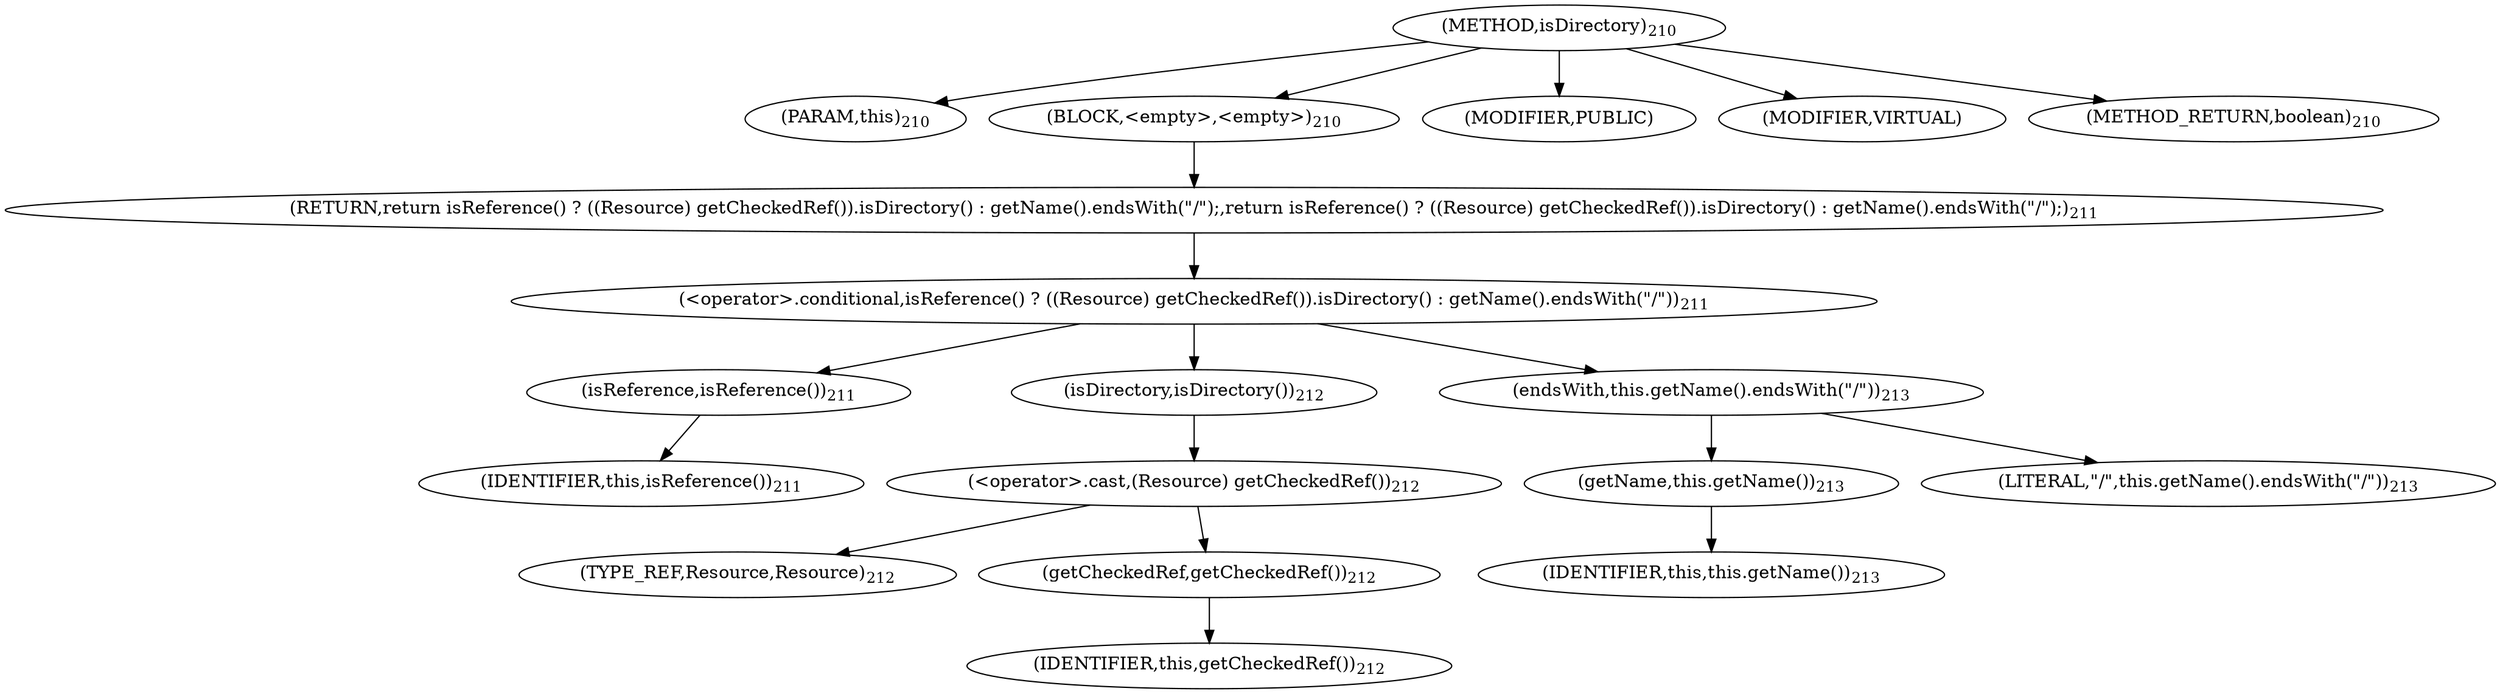 digraph "isDirectory" {  
"300" [label = <(METHOD,isDirectory)<SUB>210</SUB>> ]
"39" [label = <(PARAM,this)<SUB>210</SUB>> ]
"301" [label = <(BLOCK,&lt;empty&gt;,&lt;empty&gt;)<SUB>210</SUB>> ]
"302" [label = <(RETURN,return isReference() ? ((Resource) getCheckedRef()).isDirectory() : getName().endsWith(&quot;/&quot;);,return isReference() ? ((Resource) getCheckedRef()).isDirectory() : getName().endsWith(&quot;/&quot;);)<SUB>211</SUB>> ]
"303" [label = <(&lt;operator&gt;.conditional,isReference() ? ((Resource) getCheckedRef()).isDirectory() : getName().endsWith(&quot;/&quot;))<SUB>211</SUB>> ]
"304" [label = <(isReference,isReference())<SUB>211</SUB>> ]
"38" [label = <(IDENTIFIER,this,isReference())<SUB>211</SUB>> ]
"305" [label = <(isDirectory,isDirectory())<SUB>212</SUB>> ]
"306" [label = <(&lt;operator&gt;.cast,(Resource) getCheckedRef())<SUB>212</SUB>> ]
"307" [label = <(TYPE_REF,Resource,Resource)<SUB>212</SUB>> ]
"308" [label = <(getCheckedRef,getCheckedRef())<SUB>212</SUB>> ]
"40" [label = <(IDENTIFIER,this,getCheckedRef())<SUB>212</SUB>> ]
"309" [label = <(endsWith,this.getName().endsWith(&quot;/&quot;))<SUB>213</SUB>> ]
"310" [label = <(getName,this.getName())<SUB>213</SUB>> ]
"41" [label = <(IDENTIFIER,this,this.getName())<SUB>213</SUB>> ]
"311" [label = <(LITERAL,&quot;/&quot;,this.getName().endsWith(&quot;/&quot;))<SUB>213</SUB>> ]
"312" [label = <(MODIFIER,PUBLIC)> ]
"313" [label = <(MODIFIER,VIRTUAL)> ]
"314" [label = <(METHOD_RETURN,boolean)<SUB>210</SUB>> ]
  "300" -> "39" 
  "300" -> "301" 
  "300" -> "312" 
  "300" -> "313" 
  "300" -> "314" 
  "301" -> "302" 
  "302" -> "303" 
  "303" -> "304" 
  "303" -> "305" 
  "303" -> "309" 
  "304" -> "38" 
  "305" -> "306" 
  "306" -> "307" 
  "306" -> "308" 
  "308" -> "40" 
  "309" -> "310" 
  "309" -> "311" 
  "310" -> "41" 
}
